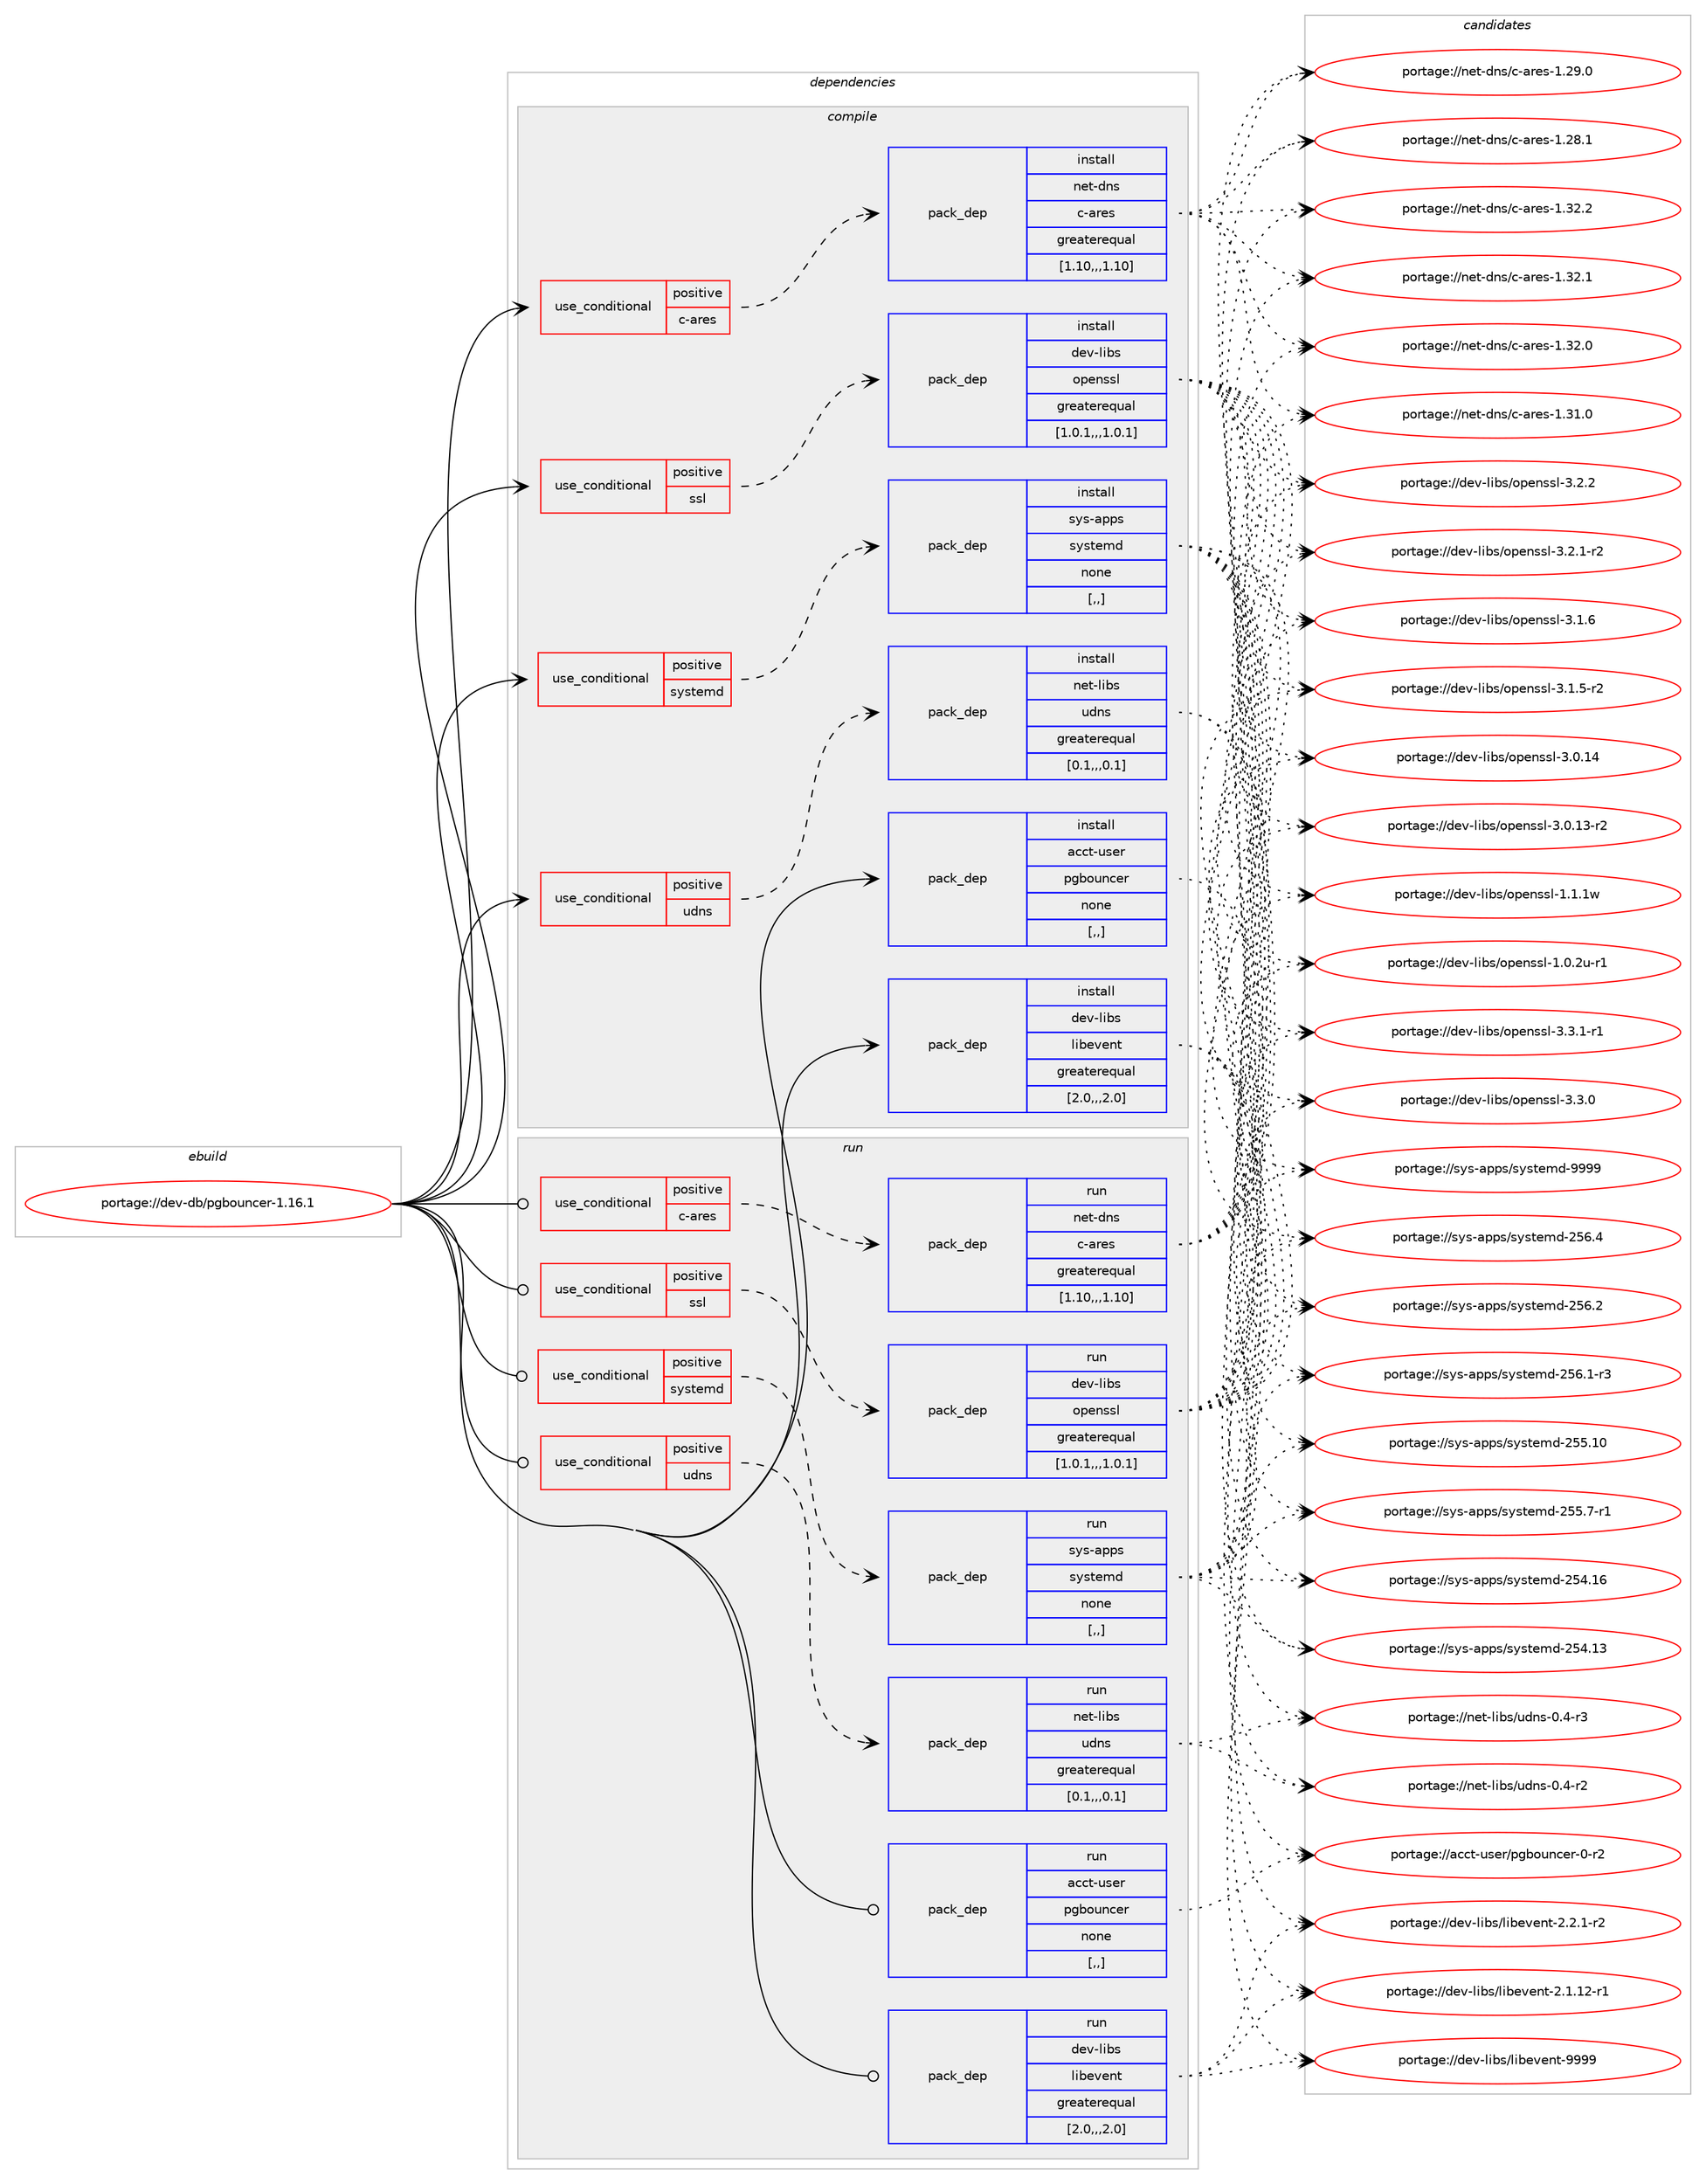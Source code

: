 digraph prolog {

# *************
# Graph options
# *************

newrank=true;
concentrate=true;
compound=true;
graph [rankdir=LR,fontname=Helvetica,fontsize=10,ranksep=1.5];#, ranksep=2.5, nodesep=0.2];
edge  [arrowhead=vee];
node  [fontname=Helvetica,fontsize=10];

# **********
# The ebuild
# **********

subgraph cluster_leftcol {
color=gray;
label=<<i>ebuild</i>>;
id [label="portage://dev-db/pgbouncer-1.16.1", color=red, width=4, href="../dev-db/pgbouncer-1.16.1.svg"];
}

# ****************
# The dependencies
# ****************

subgraph cluster_midcol {
color=gray;
label=<<i>dependencies</i>>;
subgraph cluster_compile {
fillcolor="#eeeeee";
style=filled;
label=<<i>compile</i>>;
subgraph cond18052 {
dependency69312 [label=<<TABLE BORDER="0" CELLBORDER="1" CELLSPACING="0" CELLPADDING="4"><TR><TD ROWSPAN="3" CELLPADDING="10">use_conditional</TD></TR><TR><TD>positive</TD></TR><TR><TD>c-ares</TD></TR></TABLE>>, shape=none, color=red];
subgraph pack50312 {
dependency69313 [label=<<TABLE BORDER="0" CELLBORDER="1" CELLSPACING="0" CELLPADDING="4" WIDTH="220"><TR><TD ROWSPAN="6" CELLPADDING="30">pack_dep</TD></TR><TR><TD WIDTH="110">install</TD></TR><TR><TD>net-dns</TD></TR><TR><TD>c-ares</TD></TR><TR><TD>greaterequal</TD></TR><TR><TD>[1.10,,,1.10]</TD></TR></TABLE>>, shape=none, color=blue];
}
dependency69312:e -> dependency69313:w [weight=20,style="dashed",arrowhead="vee"];
}
id:e -> dependency69312:w [weight=20,style="solid",arrowhead="vee"];
subgraph cond18053 {
dependency69314 [label=<<TABLE BORDER="0" CELLBORDER="1" CELLSPACING="0" CELLPADDING="4"><TR><TD ROWSPAN="3" CELLPADDING="10">use_conditional</TD></TR><TR><TD>positive</TD></TR><TR><TD>ssl</TD></TR></TABLE>>, shape=none, color=red];
subgraph pack50313 {
dependency69315 [label=<<TABLE BORDER="0" CELLBORDER="1" CELLSPACING="0" CELLPADDING="4" WIDTH="220"><TR><TD ROWSPAN="6" CELLPADDING="30">pack_dep</TD></TR><TR><TD WIDTH="110">install</TD></TR><TR><TD>dev-libs</TD></TR><TR><TD>openssl</TD></TR><TR><TD>greaterequal</TD></TR><TR><TD>[1.0.1,,,1.0.1]</TD></TR></TABLE>>, shape=none, color=blue];
}
dependency69314:e -> dependency69315:w [weight=20,style="dashed",arrowhead="vee"];
}
id:e -> dependency69314:w [weight=20,style="solid",arrowhead="vee"];
subgraph cond18054 {
dependency69316 [label=<<TABLE BORDER="0" CELLBORDER="1" CELLSPACING="0" CELLPADDING="4"><TR><TD ROWSPAN="3" CELLPADDING="10">use_conditional</TD></TR><TR><TD>positive</TD></TR><TR><TD>systemd</TD></TR></TABLE>>, shape=none, color=red];
subgraph pack50314 {
dependency69317 [label=<<TABLE BORDER="0" CELLBORDER="1" CELLSPACING="0" CELLPADDING="4" WIDTH="220"><TR><TD ROWSPAN="6" CELLPADDING="30">pack_dep</TD></TR><TR><TD WIDTH="110">install</TD></TR><TR><TD>sys-apps</TD></TR><TR><TD>systemd</TD></TR><TR><TD>none</TD></TR><TR><TD>[,,]</TD></TR></TABLE>>, shape=none, color=blue];
}
dependency69316:e -> dependency69317:w [weight=20,style="dashed",arrowhead="vee"];
}
id:e -> dependency69316:w [weight=20,style="solid",arrowhead="vee"];
subgraph cond18055 {
dependency69318 [label=<<TABLE BORDER="0" CELLBORDER="1" CELLSPACING="0" CELLPADDING="4"><TR><TD ROWSPAN="3" CELLPADDING="10">use_conditional</TD></TR><TR><TD>positive</TD></TR><TR><TD>udns</TD></TR></TABLE>>, shape=none, color=red];
subgraph pack50315 {
dependency69319 [label=<<TABLE BORDER="0" CELLBORDER="1" CELLSPACING="0" CELLPADDING="4" WIDTH="220"><TR><TD ROWSPAN="6" CELLPADDING="30">pack_dep</TD></TR><TR><TD WIDTH="110">install</TD></TR><TR><TD>net-libs</TD></TR><TR><TD>udns</TD></TR><TR><TD>greaterequal</TD></TR><TR><TD>[0.1,,,0.1]</TD></TR></TABLE>>, shape=none, color=blue];
}
dependency69318:e -> dependency69319:w [weight=20,style="dashed",arrowhead="vee"];
}
id:e -> dependency69318:w [weight=20,style="solid",arrowhead="vee"];
subgraph pack50316 {
dependency69320 [label=<<TABLE BORDER="0" CELLBORDER="1" CELLSPACING="0" CELLPADDING="4" WIDTH="220"><TR><TD ROWSPAN="6" CELLPADDING="30">pack_dep</TD></TR><TR><TD WIDTH="110">install</TD></TR><TR><TD>acct-user</TD></TR><TR><TD>pgbouncer</TD></TR><TR><TD>none</TD></TR><TR><TD>[,,]</TD></TR></TABLE>>, shape=none, color=blue];
}
id:e -> dependency69320:w [weight=20,style="solid",arrowhead="vee"];
subgraph pack50317 {
dependency69321 [label=<<TABLE BORDER="0" CELLBORDER="1" CELLSPACING="0" CELLPADDING="4" WIDTH="220"><TR><TD ROWSPAN="6" CELLPADDING="30">pack_dep</TD></TR><TR><TD WIDTH="110">install</TD></TR><TR><TD>dev-libs</TD></TR><TR><TD>libevent</TD></TR><TR><TD>greaterequal</TD></TR><TR><TD>[2.0,,,2.0]</TD></TR></TABLE>>, shape=none, color=blue];
}
id:e -> dependency69321:w [weight=20,style="solid",arrowhead="vee"];
}
subgraph cluster_compileandrun {
fillcolor="#eeeeee";
style=filled;
label=<<i>compile and run</i>>;
}
subgraph cluster_run {
fillcolor="#eeeeee";
style=filled;
label=<<i>run</i>>;
subgraph cond18056 {
dependency69322 [label=<<TABLE BORDER="0" CELLBORDER="1" CELLSPACING="0" CELLPADDING="4"><TR><TD ROWSPAN="3" CELLPADDING="10">use_conditional</TD></TR><TR><TD>positive</TD></TR><TR><TD>c-ares</TD></TR></TABLE>>, shape=none, color=red];
subgraph pack50318 {
dependency69323 [label=<<TABLE BORDER="0" CELLBORDER="1" CELLSPACING="0" CELLPADDING="4" WIDTH="220"><TR><TD ROWSPAN="6" CELLPADDING="30">pack_dep</TD></TR><TR><TD WIDTH="110">run</TD></TR><TR><TD>net-dns</TD></TR><TR><TD>c-ares</TD></TR><TR><TD>greaterequal</TD></TR><TR><TD>[1.10,,,1.10]</TD></TR></TABLE>>, shape=none, color=blue];
}
dependency69322:e -> dependency69323:w [weight=20,style="dashed",arrowhead="vee"];
}
id:e -> dependency69322:w [weight=20,style="solid",arrowhead="odot"];
subgraph cond18057 {
dependency69324 [label=<<TABLE BORDER="0" CELLBORDER="1" CELLSPACING="0" CELLPADDING="4"><TR><TD ROWSPAN="3" CELLPADDING="10">use_conditional</TD></TR><TR><TD>positive</TD></TR><TR><TD>ssl</TD></TR></TABLE>>, shape=none, color=red];
subgraph pack50319 {
dependency69325 [label=<<TABLE BORDER="0" CELLBORDER="1" CELLSPACING="0" CELLPADDING="4" WIDTH="220"><TR><TD ROWSPAN="6" CELLPADDING="30">pack_dep</TD></TR><TR><TD WIDTH="110">run</TD></TR><TR><TD>dev-libs</TD></TR><TR><TD>openssl</TD></TR><TR><TD>greaterequal</TD></TR><TR><TD>[1.0.1,,,1.0.1]</TD></TR></TABLE>>, shape=none, color=blue];
}
dependency69324:e -> dependency69325:w [weight=20,style="dashed",arrowhead="vee"];
}
id:e -> dependency69324:w [weight=20,style="solid",arrowhead="odot"];
subgraph cond18058 {
dependency69326 [label=<<TABLE BORDER="0" CELLBORDER="1" CELLSPACING="0" CELLPADDING="4"><TR><TD ROWSPAN="3" CELLPADDING="10">use_conditional</TD></TR><TR><TD>positive</TD></TR><TR><TD>systemd</TD></TR></TABLE>>, shape=none, color=red];
subgraph pack50320 {
dependency69327 [label=<<TABLE BORDER="0" CELLBORDER="1" CELLSPACING="0" CELLPADDING="4" WIDTH="220"><TR><TD ROWSPAN="6" CELLPADDING="30">pack_dep</TD></TR><TR><TD WIDTH="110">run</TD></TR><TR><TD>sys-apps</TD></TR><TR><TD>systemd</TD></TR><TR><TD>none</TD></TR><TR><TD>[,,]</TD></TR></TABLE>>, shape=none, color=blue];
}
dependency69326:e -> dependency69327:w [weight=20,style="dashed",arrowhead="vee"];
}
id:e -> dependency69326:w [weight=20,style="solid",arrowhead="odot"];
subgraph cond18059 {
dependency69328 [label=<<TABLE BORDER="0" CELLBORDER="1" CELLSPACING="0" CELLPADDING="4"><TR><TD ROWSPAN="3" CELLPADDING="10">use_conditional</TD></TR><TR><TD>positive</TD></TR><TR><TD>udns</TD></TR></TABLE>>, shape=none, color=red];
subgraph pack50321 {
dependency69329 [label=<<TABLE BORDER="0" CELLBORDER="1" CELLSPACING="0" CELLPADDING="4" WIDTH="220"><TR><TD ROWSPAN="6" CELLPADDING="30">pack_dep</TD></TR><TR><TD WIDTH="110">run</TD></TR><TR><TD>net-libs</TD></TR><TR><TD>udns</TD></TR><TR><TD>greaterequal</TD></TR><TR><TD>[0.1,,,0.1]</TD></TR></TABLE>>, shape=none, color=blue];
}
dependency69328:e -> dependency69329:w [weight=20,style="dashed",arrowhead="vee"];
}
id:e -> dependency69328:w [weight=20,style="solid",arrowhead="odot"];
subgraph pack50322 {
dependency69330 [label=<<TABLE BORDER="0" CELLBORDER="1" CELLSPACING="0" CELLPADDING="4" WIDTH="220"><TR><TD ROWSPAN="6" CELLPADDING="30">pack_dep</TD></TR><TR><TD WIDTH="110">run</TD></TR><TR><TD>acct-user</TD></TR><TR><TD>pgbouncer</TD></TR><TR><TD>none</TD></TR><TR><TD>[,,]</TD></TR></TABLE>>, shape=none, color=blue];
}
id:e -> dependency69330:w [weight=20,style="solid",arrowhead="odot"];
subgraph pack50323 {
dependency69331 [label=<<TABLE BORDER="0" CELLBORDER="1" CELLSPACING="0" CELLPADDING="4" WIDTH="220"><TR><TD ROWSPAN="6" CELLPADDING="30">pack_dep</TD></TR><TR><TD WIDTH="110">run</TD></TR><TR><TD>dev-libs</TD></TR><TR><TD>libevent</TD></TR><TR><TD>greaterequal</TD></TR><TR><TD>[2.0,,,2.0]</TD></TR></TABLE>>, shape=none, color=blue];
}
id:e -> dependency69331:w [weight=20,style="solid",arrowhead="odot"];
}
}

# **************
# The candidates
# **************

subgraph cluster_choices {
rank=same;
color=gray;
label=<<i>candidates</i>>;

subgraph choice50312 {
color=black;
nodesep=1;
choice110101116451001101154799459711410111545494651504650 [label="portage://net-dns/c-ares-1.32.2", color=red, width=4,href="../net-dns/c-ares-1.32.2.svg"];
choice110101116451001101154799459711410111545494651504649 [label="portage://net-dns/c-ares-1.32.1", color=red, width=4,href="../net-dns/c-ares-1.32.1.svg"];
choice110101116451001101154799459711410111545494651504648 [label="portage://net-dns/c-ares-1.32.0", color=red, width=4,href="../net-dns/c-ares-1.32.0.svg"];
choice110101116451001101154799459711410111545494651494648 [label="portage://net-dns/c-ares-1.31.0", color=red, width=4,href="../net-dns/c-ares-1.31.0.svg"];
choice110101116451001101154799459711410111545494650574648 [label="portage://net-dns/c-ares-1.29.0", color=red, width=4,href="../net-dns/c-ares-1.29.0.svg"];
choice110101116451001101154799459711410111545494650564649 [label="portage://net-dns/c-ares-1.28.1", color=red, width=4,href="../net-dns/c-ares-1.28.1.svg"];
dependency69313:e -> choice110101116451001101154799459711410111545494651504650:w [style=dotted,weight="100"];
dependency69313:e -> choice110101116451001101154799459711410111545494651504649:w [style=dotted,weight="100"];
dependency69313:e -> choice110101116451001101154799459711410111545494651504648:w [style=dotted,weight="100"];
dependency69313:e -> choice110101116451001101154799459711410111545494651494648:w [style=dotted,weight="100"];
dependency69313:e -> choice110101116451001101154799459711410111545494650574648:w [style=dotted,weight="100"];
dependency69313:e -> choice110101116451001101154799459711410111545494650564649:w [style=dotted,weight="100"];
}
subgraph choice50313 {
color=black;
nodesep=1;
choice1001011184510810598115471111121011101151151084551465146494511449 [label="portage://dev-libs/openssl-3.3.1-r1", color=red, width=4,href="../dev-libs/openssl-3.3.1-r1.svg"];
choice100101118451081059811547111112101110115115108455146514648 [label="portage://dev-libs/openssl-3.3.0", color=red, width=4,href="../dev-libs/openssl-3.3.0.svg"];
choice100101118451081059811547111112101110115115108455146504650 [label="portage://dev-libs/openssl-3.2.2", color=red, width=4,href="../dev-libs/openssl-3.2.2.svg"];
choice1001011184510810598115471111121011101151151084551465046494511450 [label="portage://dev-libs/openssl-3.2.1-r2", color=red, width=4,href="../dev-libs/openssl-3.2.1-r2.svg"];
choice100101118451081059811547111112101110115115108455146494654 [label="portage://dev-libs/openssl-3.1.6", color=red, width=4,href="../dev-libs/openssl-3.1.6.svg"];
choice1001011184510810598115471111121011101151151084551464946534511450 [label="portage://dev-libs/openssl-3.1.5-r2", color=red, width=4,href="../dev-libs/openssl-3.1.5-r2.svg"];
choice10010111845108105981154711111210111011511510845514648464952 [label="portage://dev-libs/openssl-3.0.14", color=red, width=4,href="../dev-libs/openssl-3.0.14.svg"];
choice100101118451081059811547111112101110115115108455146484649514511450 [label="portage://dev-libs/openssl-3.0.13-r2", color=red, width=4,href="../dev-libs/openssl-3.0.13-r2.svg"];
choice100101118451081059811547111112101110115115108454946494649119 [label="portage://dev-libs/openssl-1.1.1w", color=red, width=4,href="../dev-libs/openssl-1.1.1w.svg"];
choice1001011184510810598115471111121011101151151084549464846501174511449 [label="portage://dev-libs/openssl-1.0.2u-r1", color=red, width=4,href="../dev-libs/openssl-1.0.2u-r1.svg"];
dependency69315:e -> choice1001011184510810598115471111121011101151151084551465146494511449:w [style=dotted,weight="100"];
dependency69315:e -> choice100101118451081059811547111112101110115115108455146514648:w [style=dotted,weight="100"];
dependency69315:e -> choice100101118451081059811547111112101110115115108455146504650:w [style=dotted,weight="100"];
dependency69315:e -> choice1001011184510810598115471111121011101151151084551465046494511450:w [style=dotted,weight="100"];
dependency69315:e -> choice100101118451081059811547111112101110115115108455146494654:w [style=dotted,weight="100"];
dependency69315:e -> choice1001011184510810598115471111121011101151151084551464946534511450:w [style=dotted,weight="100"];
dependency69315:e -> choice10010111845108105981154711111210111011511510845514648464952:w [style=dotted,weight="100"];
dependency69315:e -> choice100101118451081059811547111112101110115115108455146484649514511450:w [style=dotted,weight="100"];
dependency69315:e -> choice100101118451081059811547111112101110115115108454946494649119:w [style=dotted,weight="100"];
dependency69315:e -> choice1001011184510810598115471111121011101151151084549464846501174511449:w [style=dotted,weight="100"];
}
subgraph choice50314 {
color=black;
nodesep=1;
choice1151211154597112112115471151211151161011091004557575757 [label="portage://sys-apps/systemd-9999", color=red, width=4,href="../sys-apps/systemd-9999.svg"];
choice115121115459711211211547115121115116101109100455053544652 [label="portage://sys-apps/systemd-256.4", color=red, width=4,href="../sys-apps/systemd-256.4.svg"];
choice115121115459711211211547115121115116101109100455053544650 [label="portage://sys-apps/systemd-256.2", color=red, width=4,href="../sys-apps/systemd-256.2.svg"];
choice1151211154597112112115471151211151161011091004550535446494511451 [label="portage://sys-apps/systemd-256.1-r3", color=red, width=4,href="../sys-apps/systemd-256.1-r3.svg"];
choice11512111545971121121154711512111511610110910045505353464948 [label="portage://sys-apps/systemd-255.10", color=red, width=4,href="../sys-apps/systemd-255.10.svg"];
choice1151211154597112112115471151211151161011091004550535346554511449 [label="portage://sys-apps/systemd-255.7-r1", color=red, width=4,href="../sys-apps/systemd-255.7-r1.svg"];
choice11512111545971121121154711512111511610110910045505352464954 [label="portage://sys-apps/systemd-254.16", color=red, width=4,href="../sys-apps/systemd-254.16.svg"];
choice11512111545971121121154711512111511610110910045505352464951 [label="portage://sys-apps/systemd-254.13", color=red, width=4,href="../sys-apps/systemd-254.13.svg"];
dependency69317:e -> choice1151211154597112112115471151211151161011091004557575757:w [style=dotted,weight="100"];
dependency69317:e -> choice115121115459711211211547115121115116101109100455053544652:w [style=dotted,weight="100"];
dependency69317:e -> choice115121115459711211211547115121115116101109100455053544650:w [style=dotted,weight="100"];
dependency69317:e -> choice1151211154597112112115471151211151161011091004550535446494511451:w [style=dotted,weight="100"];
dependency69317:e -> choice11512111545971121121154711512111511610110910045505353464948:w [style=dotted,weight="100"];
dependency69317:e -> choice1151211154597112112115471151211151161011091004550535346554511449:w [style=dotted,weight="100"];
dependency69317:e -> choice11512111545971121121154711512111511610110910045505352464954:w [style=dotted,weight="100"];
dependency69317:e -> choice11512111545971121121154711512111511610110910045505352464951:w [style=dotted,weight="100"];
}
subgraph choice50315 {
color=black;
nodesep=1;
choice110101116451081059811547117100110115454846524511451 [label="portage://net-libs/udns-0.4-r3", color=red, width=4,href="../net-libs/udns-0.4-r3.svg"];
choice110101116451081059811547117100110115454846524511450 [label="portage://net-libs/udns-0.4-r2", color=red, width=4,href="../net-libs/udns-0.4-r2.svg"];
dependency69319:e -> choice110101116451081059811547117100110115454846524511451:w [style=dotted,weight="100"];
dependency69319:e -> choice110101116451081059811547117100110115454846524511450:w [style=dotted,weight="100"];
}
subgraph choice50316 {
color=black;
nodesep=1;
choice9799991164511711510111447112103981111171109910111445484511450 [label="portage://acct-user/pgbouncer-0-r2", color=red, width=4,href="../acct-user/pgbouncer-0-r2.svg"];
dependency69320:e -> choice9799991164511711510111447112103981111171109910111445484511450:w [style=dotted,weight="100"];
}
subgraph choice50317 {
color=black;
nodesep=1;
choice100101118451081059811547108105981011181011101164557575757 [label="portage://dev-libs/libevent-9999", color=red, width=4,href="../dev-libs/libevent-9999.svg"];
choice100101118451081059811547108105981011181011101164550465046494511450 [label="portage://dev-libs/libevent-2.2.1-r2", color=red, width=4,href="../dev-libs/libevent-2.2.1-r2.svg"];
choice10010111845108105981154710810598101118101110116455046494649504511449 [label="portage://dev-libs/libevent-2.1.12-r1", color=red, width=4,href="../dev-libs/libevent-2.1.12-r1.svg"];
dependency69321:e -> choice100101118451081059811547108105981011181011101164557575757:w [style=dotted,weight="100"];
dependency69321:e -> choice100101118451081059811547108105981011181011101164550465046494511450:w [style=dotted,weight="100"];
dependency69321:e -> choice10010111845108105981154710810598101118101110116455046494649504511449:w [style=dotted,weight="100"];
}
subgraph choice50318 {
color=black;
nodesep=1;
choice110101116451001101154799459711410111545494651504650 [label="portage://net-dns/c-ares-1.32.2", color=red, width=4,href="../net-dns/c-ares-1.32.2.svg"];
choice110101116451001101154799459711410111545494651504649 [label="portage://net-dns/c-ares-1.32.1", color=red, width=4,href="../net-dns/c-ares-1.32.1.svg"];
choice110101116451001101154799459711410111545494651504648 [label="portage://net-dns/c-ares-1.32.0", color=red, width=4,href="../net-dns/c-ares-1.32.0.svg"];
choice110101116451001101154799459711410111545494651494648 [label="portage://net-dns/c-ares-1.31.0", color=red, width=4,href="../net-dns/c-ares-1.31.0.svg"];
choice110101116451001101154799459711410111545494650574648 [label="portage://net-dns/c-ares-1.29.0", color=red, width=4,href="../net-dns/c-ares-1.29.0.svg"];
choice110101116451001101154799459711410111545494650564649 [label="portage://net-dns/c-ares-1.28.1", color=red, width=4,href="../net-dns/c-ares-1.28.1.svg"];
dependency69323:e -> choice110101116451001101154799459711410111545494651504650:w [style=dotted,weight="100"];
dependency69323:e -> choice110101116451001101154799459711410111545494651504649:w [style=dotted,weight="100"];
dependency69323:e -> choice110101116451001101154799459711410111545494651504648:w [style=dotted,weight="100"];
dependency69323:e -> choice110101116451001101154799459711410111545494651494648:w [style=dotted,weight="100"];
dependency69323:e -> choice110101116451001101154799459711410111545494650574648:w [style=dotted,weight="100"];
dependency69323:e -> choice110101116451001101154799459711410111545494650564649:w [style=dotted,weight="100"];
}
subgraph choice50319 {
color=black;
nodesep=1;
choice1001011184510810598115471111121011101151151084551465146494511449 [label="portage://dev-libs/openssl-3.3.1-r1", color=red, width=4,href="../dev-libs/openssl-3.3.1-r1.svg"];
choice100101118451081059811547111112101110115115108455146514648 [label="portage://dev-libs/openssl-3.3.0", color=red, width=4,href="../dev-libs/openssl-3.3.0.svg"];
choice100101118451081059811547111112101110115115108455146504650 [label="portage://dev-libs/openssl-3.2.2", color=red, width=4,href="../dev-libs/openssl-3.2.2.svg"];
choice1001011184510810598115471111121011101151151084551465046494511450 [label="portage://dev-libs/openssl-3.2.1-r2", color=red, width=4,href="../dev-libs/openssl-3.2.1-r2.svg"];
choice100101118451081059811547111112101110115115108455146494654 [label="portage://dev-libs/openssl-3.1.6", color=red, width=4,href="../dev-libs/openssl-3.1.6.svg"];
choice1001011184510810598115471111121011101151151084551464946534511450 [label="portage://dev-libs/openssl-3.1.5-r2", color=red, width=4,href="../dev-libs/openssl-3.1.5-r2.svg"];
choice10010111845108105981154711111210111011511510845514648464952 [label="portage://dev-libs/openssl-3.0.14", color=red, width=4,href="../dev-libs/openssl-3.0.14.svg"];
choice100101118451081059811547111112101110115115108455146484649514511450 [label="portage://dev-libs/openssl-3.0.13-r2", color=red, width=4,href="../dev-libs/openssl-3.0.13-r2.svg"];
choice100101118451081059811547111112101110115115108454946494649119 [label="portage://dev-libs/openssl-1.1.1w", color=red, width=4,href="../dev-libs/openssl-1.1.1w.svg"];
choice1001011184510810598115471111121011101151151084549464846501174511449 [label="portage://dev-libs/openssl-1.0.2u-r1", color=red, width=4,href="../dev-libs/openssl-1.0.2u-r1.svg"];
dependency69325:e -> choice1001011184510810598115471111121011101151151084551465146494511449:w [style=dotted,weight="100"];
dependency69325:e -> choice100101118451081059811547111112101110115115108455146514648:w [style=dotted,weight="100"];
dependency69325:e -> choice100101118451081059811547111112101110115115108455146504650:w [style=dotted,weight="100"];
dependency69325:e -> choice1001011184510810598115471111121011101151151084551465046494511450:w [style=dotted,weight="100"];
dependency69325:e -> choice100101118451081059811547111112101110115115108455146494654:w [style=dotted,weight="100"];
dependency69325:e -> choice1001011184510810598115471111121011101151151084551464946534511450:w [style=dotted,weight="100"];
dependency69325:e -> choice10010111845108105981154711111210111011511510845514648464952:w [style=dotted,weight="100"];
dependency69325:e -> choice100101118451081059811547111112101110115115108455146484649514511450:w [style=dotted,weight="100"];
dependency69325:e -> choice100101118451081059811547111112101110115115108454946494649119:w [style=dotted,weight="100"];
dependency69325:e -> choice1001011184510810598115471111121011101151151084549464846501174511449:w [style=dotted,weight="100"];
}
subgraph choice50320 {
color=black;
nodesep=1;
choice1151211154597112112115471151211151161011091004557575757 [label="portage://sys-apps/systemd-9999", color=red, width=4,href="../sys-apps/systemd-9999.svg"];
choice115121115459711211211547115121115116101109100455053544652 [label="portage://sys-apps/systemd-256.4", color=red, width=4,href="../sys-apps/systemd-256.4.svg"];
choice115121115459711211211547115121115116101109100455053544650 [label="portage://sys-apps/systemd-256.2", color=red, width=4,href="../sys-apps/systemd-256.2.svg"];
choice1151211154597112112115471151211151161011091004550535446494511451 [label="portage://sys-apps/systemd-256.1-r3", color=red, width=4,href="../sys-apps/systemd-256.1-r3.svg"];
choice11512111545971121121154711512111511610110910045505353464948 [label="portage://sys-apps/systemd-255.10", color=red, width=4,href="../sys-apps/systemd-255.10.svg"];
choice1151211154597112112115471151211151161011091004550535346554511449 [label="portage://sys-apps/systemd-255.7-r1", color=red, width=4,href="../sys-apps/systemd-255.7-r1.svg"];
choice11512111545971121121154711512111511610110910045505352464954 [label="portage://sys-apps/systemd-254.16", color=red, width=4,href="../sys-apps/systemd-254.16.svg"];
choice11512111545971121121154711512111511610110910045505352464951 [label="portage://sys-apps/systemd-254.13", color=red, width=4,href="../sys-apps/systemd-254.13.svg"];
dependency69327:e -> choice1151211154597112112115471151211151161011091004557575757:w [style=dotted,weight="100"];
dependency69327:e -> choice115121115459711211211547115121115116101109100455053544652:w [style=dotted,weight="100"];
dependency69327:e -> choice115121115459711211211547115121115116101109100455053544650:w [style=dotted,weight="100"];
dependency69327:e -> choice1151211154597112112115471151211151161011091004550535446494511451:w [style=dotted,weight="100"];
dependency69327:e -> choice11512111545971121121154711512111511610110910045505353464948:w [style=dotted,weight="100"];
dependency69327:e -> choice1151211154597112112115471151211151161011091004550535346554511449:w [style=dotted,weight="100"];
dependency69327:e -> choice11512111545971121121154711512111511610110910045505352464954:w [style=dotted,weight="100"];
dependency69327:e -> choice11512111545971121121154711512111511610110910045505352464951:w [style=dotted,weight="100"];
}
subgraph choice50321 {
color=black;
nodesep=1;
choice110101116451081059811547117100110115454846524511451 [label="portage://net-libs/udns-0.4-r3", color=red, width=4,href="../net-libs/udns-0.4-r3.svg"];
choice110101116451081059811547117100110115454846524511450 [label="portage://net-libs/udns-0.4-r2", color=red, width=4,href="../net-libs/udns-0.4-r2.svg"];
dependency69329:e -> choice110101116451081059811547117100110115454846524511451:w [style=dotted,weight="100"];
dependency69329:e -> choice110101116451081059811547117100110115454846524511450:w [style=dotted,weight="100"];
}
subgraph choice50322 {
color=black;
nodesep=1;
choice9799991164511711510111447112103981111171109910111445484511450 [label="portage://acct-user/pgbouncer-0-r2", color=red, width=4,href="../acct-user/pgbouncer-0-r2.svg"];
dependency69330:e -> choice9799991164511711510111447112103981111171109910111445484511450:w [style=dotted,weight="100"];
}
subgraph choice50323 {
color=black;
nodesep=1;
choice100101118451081059811547108105981011181011101164557575757 [label="portage://dev-libs/libevent-9999", color=red, width=4,href="../dev-libs/libevent-9999.svg"];
choice100101118451081059811547108105981011181011101164550465046494511450 [label="portage://dev-libs/libevent-2.2.1-r2", color=red, width=4,href="../dev-libs/libevent-2.2.1-r2.svg"];
choice10010111845108105981154710810598101118101110116455046494649504511449 [label="portage://dev-libs/libevent-2.1.12-r1", color=red, width=4,href="../dev-libs/libevent-2.1.12-r1.svg"];
dependency69331:e -> choice100101118451081059811547108105981011181011101164557575757:w [style=dotted,weight="100"];
dependency69331:e -> choice100101118451081059811547108105981011181011101164550465046494511450:w [style=dotted,weight="100"];
dependency69331:e -> choice10010111845108105981154710810598101118101110116455046494649504511449:w [style=dotted,weight="100"];
}
}

}
